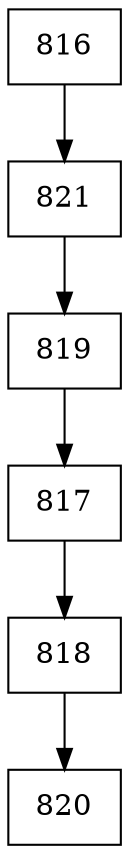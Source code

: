 digraph G {
  node [shape=record];
  node0 [label="{816}"];
  node0 -> node1;
  node1 [label="{821}"];
  node1 -> node2;
  node2 [label="{819}"];
  node2 -> node3;
  node3 [label="{817}"];
  node3 -> node4;
  node4 [label="{818}"];
  node4 -> node5;
  node5 [label="{820}"];
}
